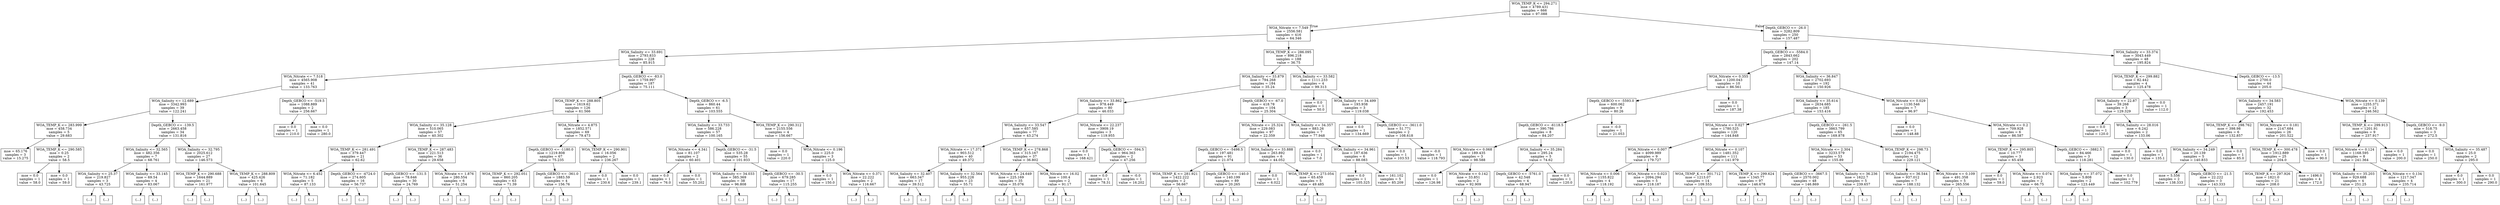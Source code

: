 digraph Tree {
node [shape=box] ;
0 [label="WOA_TEMP_K <= 294.271\nmse = 4789.431\nsamples = 666\nvalue = 97.088"] ;
1 [label="WOA_Nitrate <= 7.549\nmse = 2556.581\nsamples = 416\nvalue = 64.346"] ;
0 -> 1 [labeldistance=2.5, labelangle=45, headlabel="True"] ;
2 [label="WOA_Salinity <= 33.691\nmse = 2793.833\nsamples = 228\nvalue = 85.915"] ;
1 -> 2 ;
3 [label="WOA_Nitrate <= 7.518\nmse = 4565.908\nsamples = 41\nvalue = 133.763"] ;
2 -> 3 ;
4 [label="WOA_Salinity <= 12.689\nmse = 3342.993\nsamples = 39\nvalue = 122.241"] ;
3 -> 4 ;
5 [label="WOA_TEMP_K <= 283.999\nmse = 458.734\nsamples = 5\nvalue = 29.683"] ;
4 -> 5 ;
6 [label="mse = 65.176\nsamples = 3\nvalue = 15.275"] ;
5 -> 6 ;
7 [label="WOA_TEMP_K <= 290.585\nmse = 0.25\nsamples = 2\nvalue = 58.5"] ;
5 -> 7 ;
8 [label="mse = 0.0\nsamples = 1\nvalue = 58.0"] ;
7 -> 8 ;
9 [label="mse = 0.0\nsamples = 1\nvalue = 59.0"] ;
7 -> 9 ;
10 [label="Depth_GEBCO <= -139.5\nmse = 2663.458\nsamples = 34\nvalue = 131.816"] ;
4 -> 10 ;
11 [label="WOA_Salinity <= 32.565\nmse = 482.356\nsamples = 7\nvalue = 68.761"] ;
10 -> 11 ;
12 [label="WOA_Salinity <= 25.37\nmse = 219.827\nsamples = 3\nvalue = 43.725"] ;
11 -> 12 ;
13 [label="(...)"] ;
12 -> 13 ;
16 [label="(...)"] ;
12 -> 16 ;
17 [label="WOA_Salinity <= 33.145\nmse = 69.54\nsamples = 4\nvalue = 83.067"] ;
11 -> 17 ;
18 [label="(...)"] ;
17 -> 18 ;
19 [label="(...)"] ;
17 -> 19 ;
22 [label="WOA_Salinity <= 32.795\nmse = 2025.612\nsamples = 27\nvalue = 146.573"] ;
10 -> 22 ;
23 [label="WOA_TEMP_K <= 290.688\nmse = 1644.889\nsamples = 21\nvalue = 161.977"] ;
22 -> 23 ;
24 [label="(...)"] ;
23 -> 24 ;
43 [label="(...)"] ;
23 -> 43 ;
60 [label="WOA_TEMP_K <= 288.809\nmse = 425.426\nsamples = 6\nvalue = 101.645"] ;
22 -> 60 ;
61 [label="(...)"] ;
60 -> 61 ;
66 [label="(...)"] ;
60 -> 66 ;
71 [label="Depth_GEBCO <= -519.5\nmse = 1088.889\nsamples = 2\nvalue = 256.667"] ;
3 -> 71 ;
72 [label="mse = 0.0\nsamples = 1\nvalue = 210.0"] ;
71 -> 72 ;
73 [label="mse = 0.0\nsamples = 1\nvalue = 280.0"] ;
71 -> 73 ;
74 [label="Depth_GEBCO <= -83.0\nmse = 1759.997\nsamples = 187\nvalue = 75.111"] ;
2 -> 74 ;
75 [label="WOA_TEMP_K <= 288.805\nmse = 1619.62\nsamples = 126\nvalue = 61.566"] ;
74 -> 75 ;
76 [label="WOA_Salinity <= 35.128\nmse = 510.065\nsamples = 57\nvalue = 40.302"] ;
75 -> 76 ;
77 [label="WOA_TEMP_K <= 281.491\nmse = 379.447\nsamples = 21\nvalue = 62.62"] ;
76 -> 77 ;
78 [label="WOA_Nitrate <= 6.452\nmse = 71.182\nsamples = 5\nvalue = 87.133"] ;
77 -> 78 ;
79 [label="(...)"] ;
78 -> 79 ;
82 [label="(...)"] ;
78 -> 82 ;
87 [label="Depth_GEBCO <= -4724.0\nmse = 274.605\nsamples = 16\nvalue = 56.737"] ;
77 -> 87 ;
88 [label="(...)"] ;
87 -> 88 ;
95 [label="(...)"] ;
87 -> 95 ;
118 [label="WOA_TEMP_K <= 287.483\nmse = 221.513\nsamples = 36\nvalue = 29.658"] ;
76 -> 118 ;
119 [label="Depth_GEBCO <= -131.5\nmse = 78.646\nsamples = 30\nvalue = 24.769"] ;
118 -> 119 ;
120 [label="(...)"] ;
119 -> 120 ;
147 [label="(...)"] ;
119 -> 147 ;
152 [label="WOA_Nitrate <= 1.876\nmse = 280.554\nsamples = 6\nvalue = 51.254"] ;
118 -> 152 ;
153 [label="(...)"] ;
152 -> 153 ;
160 [label="(...)"] ;
152 -> 160 ;
163 [label="WOA_Nitrate <= 4.875\nmse = 1852.571\nsamples = 69\nvalue = 79.473"] ;
75 -> 163 ;
164 [label="Depth_GEBCO <= -1180.0\nmse = 1219.808\nsamples = 67\nvalue = 75.235"] ;
163 -> 164 ;
165 [label="WOA_TEMP_K <= 292.051\nmse = 860.205\nsamples = 63\nvalue = 71.39"] ;
164 -> 165 ;
166 [label="(...)"] ;
165 -> 166 ;
219 [label="(...)"] ;
165 -> 219 ;
270 [label="Depth_GEBCO <= -361.0\nmse = 1883.59\nsamples = 4\nvalue = 156.76"] ;
164 -> 270 ;
271 [label="(...)"] ;
270 -> 271 ;
272 [label="(...)"] ;
270 -> 272 ;
277 [label="WOA_TEMP_K <= 290.901\nmse = 16.056\nsamples = 2\nvalue = 236.267"] ;
163 -> 277 ;
278 [label="mse = 0.0\nsamples = 1\nvalue = 230.6"] ;
277 -> 278 ;
279 [label="mse = 0.0\nsamples = 1\nvalue = 239.1"] ;
277 -> 279 ;
280 [label="Depth_GEBCO <= -6.5\nmse = 860.44\nsamples = 61\nvalue = 103.555"] ;
74 -> 280 ;
281 [label="WOA_Salinity <= 33.733\nmse = 586.228\nsamples = 57\nvalue = 100.165"] ;
280 -> 281 ;
282 [label="WOA_Nitrate <= 4.341\nmse = 81.107\nsamples = 2\nvalue = 60.401"] ;
281 -> 282 ;
283 [label="mse = 0.0\nsamples = 1\nvalue = 76.0"] ;
282 -> 283 ;
284 [label="mse = 0.0\nsamples = 1\nvalue = 55.202"] ;
282 -> 284 ;
285 [label="Depth_GEBCO <= -31.5\nmse = 535.28\nsamples = 55\nvalue = 101.933"] ;
281 -> 285 ;
286 [label="WOA_Salinity <= 34.033\nmse = 385.369\nsamples = 38\nvalue = 96.808"] ;
285 -> 286 ;
287 [label="(...)"] ;
286 -> 287 ;
294 [label="(...)"] ;
286 -> 294 ;
345 [label="Depth_GEBCO <= -30.5\nmse = 679.285\nsamples = 17\nvalue = 115.255"] ;
285 -> 345 ;
346 [label="(...)"] ;
345 -> 346 ;
349 [label="(...)"] ;
345 -> 349 ;
370 [label="WOA_TEMP_K <= 290.312\nmse = 2155.556\nsamples = 4\nvalue = 156.667"] ;
280 -> 370 ;
371 [label="mse = 0.0\nsamples = 1\nvalue = 220.0"] ;
370 -> 371 ;
372 [label="WOA_Nitrate <= 0.196\nmse = 225.0\nsamples = 3\nvalue = 125.0"] ;
370 -> 372 ;
373 [label="mse = 0.0\nsamples = 1\nvalue = 150.0"] ;
372 -> 373 ;
374 [label="WOA_Nitrate <= 0.371\nmse = 22.222\nsamples = 2\nvalue = 116.667"] ;
372 -> 374 ;
375 [label="(...)"] ;
374 -> 375 ;
376 [label="(...)"] ;
374 -> 376 ;
377 [label="WOA_TEMP_K <= 286.095\nmse = 896.218\nsamples = 188\nvalue = 36.75"] ;
1 -> 377 ;
378 [label="WOA_Salinity <= 33.879\nmse = 794.268\nsamples = 184\nvalue = 35.24"] ;
377 -> 378 ;
379 [label="WOA_Salinity <= 33.862\nmse = 978.449\nsamples = 80\nvalue = 46.033"] ;
378 -> 379 ;
380 [label="WOA_Salinity <= 33.547\nmse = 657.585\nsamples = 77\nvalue = 43.274"] ;
379 -> 380 ;
381 [label="WOA_Nitrate <= 17.371\nmse = 903.512\nsamples = 40\nvalue = 49.372"] ;
380 -> 381 ;
382 [label="WOA_Salinity <= 32.407\nmse = 663.347\nsamples = 17\nvalue = 39.512"] ;
381 -> 382 ;
383 [label="(...)"] ;
382 -> 383 ;
384 [label="(...)"] ;
382 -> 384 ;
389 [label="WOA_Salinity <= 32.564\nmse = 955.228\nsamples = 23\nvalue = 55.71"] ;
381 -> 389 ;
390 [label="(...)"] ;
389 -> 390 ;
391 [label="(...)"] ;
389 -> 391 ;
414 [label="WOA_TEMP_K <= 278.868\nmse = 315.167\nsamples = 37\nvalue = 36.802"] ;
380 -> 414 ;
415 [label="WOA_Nitrate <= 24.649\nmse = 225.169\nsamples = 35\nvalue = 35.076"] ;
414 -> 415 ;
416 [label="(...)"] ;
415 -> 416 ;
451 [label="(...)"] ;
415 -> 451 ;
482 [label="WOA_Nitrate <= 16.02\nmse = 100.4\nsamples = 2\nvalue = 91.17"] ;
414 -> 482 ;
483 [label="(...)"] ;
482 -> 483 ;
484 [label="(...)"] ;
482 -> 484 ;
485 [label="WOA_Nitrate <= 22.237\nmse = 3909.19\nsamples = 3\nvalue = 119.955"] ;
379 -> 485 ;
486 [label="mse = 0.0\nsamples = 1\nvalue = 168.421"] ;
485 -> 486 ;
487 [label="Depth_GEBCO <= -594.5\nmse = 964.363\nsamples = 2\nvalue = 47.256"] ;
485 -> 487 ;
488 [label="mse = 0.0\nsamples = 1\nvalue = 78.31"] ;
487 -> 488 ;
489 [label="mse = -0.0\nsamples = 1\nvalue = 16.202"] ;
487 -> 489 ;
490 [label="Depth_GEBCO <= -67.0\nmse = 418.78\nsamples = 104\nvalue = 25.304"] ;
378 -> 490 ;
491 [label="WOA_Nitrate <= 25.324\nmse = 229.083\nsamples = 97\nvalue = 22.359"] ;
490 -> 491 ;
492 [label="Depth_GEBCO <= -5498.5\nmse = 197.481\nsamples = 91\nvalue = 21.074"] ;
491 -> 492 ;
493 [label="WOA_TEMP_K <= 281.921\nmse = 1422.222\nsamples = 2\nvalue = 56.667"] ;
492 -> 493 ;
494 [label="(...)"] ;
493 -> 494 ;
495 [label="(...)"] ;
493 -> 495 ;
496 [label="Depth_GEBCO <= -140.0\nmse = 140.199\nsamples = 89\nvalue = 20.265"] ;
492 -> 496 ;
497 [label="(...)"] ;
496 -> 497 ;
612 [label="(...)"] ;
496 -> 612 ;
627 [label="WOA_Salinity <= 33.888\nmse = 263.892\nsamples = 6\nvalue = 44.052"] ;
491 -> 627 ;
628 [label="mse = 0.0\nsamples = 1\nvalue = 6.022"] ;
627 -> 628 ;
629 [label="WOA_TEMP_K <= 273.054\nmse = 65.459\nsamples = 5\nvalue = 49.485"] ;
627 -> 629 ;
630 [label="(...)"] ;
629 -> 630 ;
633 [label="(...)"] ;
629 -> 633 ;
638 [label="WOA_Salinity <= 34.357\nmse = 883.26\nsamples = 7\nvalue = 77.948"] ;
490 -> 638 ;
639 [label="mse = 0.0\nsamples = 1\nvalue = 7.0"] ;
638 -> 639 ;
640 [label="WOA_Salinity <= 34.961\nmse = 187.636\nsamples = 6\nvalue = 88.083"] ;
638 -> 640 ;
641 [label="mse = 0.0\nsamples = 1\nvalue = 105.325"] ;
640 -> 641 ;
642 [label="mse = 161.102\nsamples = 5\nvalue = 85.209"] ;
640 -> 642 ;
643 [label="WOA_Salinity <= 33.582\nmse = 1111.233\nsamples = 4\nvalue = 99.313"] ;
377 -> 643 ;
644 [label="mse = 0.0\nsamples = 1\nvalue = 50.0"] ;
643 -> 644 ;
645 [label="WOA_Salinity <= 34.499\nmse = 193.938\nsamples = 3\nvalue = 119.038"] ;
643 -> 645 ;
646 [label="mse = 0.0\nsamples = 1\nvalue = 134.669"] ;
645 -> 646 ;
647 [label="Depth_GEBCO <= -3611.0\nmse = 51.771\nsamples = 2\nvalue = 108.618"] ;
645 -> 647 ;
648 [label="mse = 0.0\nsamples = 1\nvalue = 103.53"] ;
647 -> 648 ;
649 [label="mse = -0.0\nsamples = 1\nvalue = 118.793"] ;
647 -> 649 ;
650 [label="Depth_GEBCO <= -26.0\nmse = 3282.809\nsamples = 250\nvalue = 157.487"] ;
0 -> 650 [labeldistance=2.5, labelangle=-45, headlabel="False"] ;
651 [label="Depth_GEBCO <= -5584.0\nmse = 2843.662\nsamples = 202\nvalue = 147.14"] ;
650 -> 651 ;
652 [label="WOA_Nitrate <= 0.355\nmse = 1200.043\nsamples = 10\nvalue = 86.561"] ;
651 -> 652 ;
653 [label="Depth_GEBCO <= -5593.0\nmse = 600.062\nsamples = 9\nvalue = 80.26"] ;
652 -> 653 ;
654 [label="Depth_GEBCO <= -6118.5\nmse = 390.786\nsamples = 8\nvalue = 84.207"] ;
653 -> 654 ;
655 [label="WOA_Nitrate <= 0.068\nmse = 189.435\nsamples = 3\nvalue = 98.588"] ;
654 -> 655 ;
656 [label="mse = 0.0\nsamples = 1\nvalue = 126.98"] ;
655 -> 656 ;
657 [label="WOA_Nitrate <= 0.142\nmse = 33.851\nsamples = 2\nvalue = 92.909"] ;
655 -> 657 ;
658 [label="(...)"] ;
657 -> 658 ;
659 [label="(...)"] ;
657 -> 659 ;
660 [label="WOA_Salinity <= 35.284\nmse = 295.24\nsamples = 5\nvalue = 74.62"] ;
654 -> 660 ;
661 [label="Depth_GEBCO <= -5761.0\nmse = 42.548\nsamples = 4\nvalue = 68.947"] ;
660 -> 661 ;
662 [label="(...)"] ;
661 -> 662 ;
663 [label="(...)"] ;
661 -> 663 ;
664 [label="mse = 0.0\nsamples = 1\nvalue = 120.0"] ;
660 -> 664 ;
665 [label="mse = -0.0\nsamples = 1\nvalue = 21.053"] ;
653 -> 665 ;
666 [label="mse = 0.0\nsamples = 1\nvalue = 187.38"] ;
652 -> 666 ;
667 [label="WOA_Salinity <= 36.847\nmse = 2702.693\nsamples = 192\nvalue = 150.926"] ;
651 -> 667 ;
668 [label="WOA_Salinity <= 35.614\nmse = 2634.685\nsamples = 185\nvalue = 153.416"] ;
667 -> 668 ;
669 [label="WOA_Nitrate <= 0.027\nmse = 1780.525\nsamples = 120\nvalue = 144.848"] ;
668 -> 669 ;
670 [label="WOA_Nitrate <= 0.007\nmse = 4099.989\nsamples = 9\nvalue = 179.727"] ;
669 -> 670 ;
671 [label="WOA_Nitrate <= 0.006\nmse = 1155.822\nsamples = 4\nvalue = 118.192"] ;
670 -> 671 ;
672 [label="(...)"] ;
671 -> 672 ;
677 [label="(...)"] ;
671 -> 677 ;
678 [label="WOA_Nitrate <= 0.023\nmse = 2094.294\nsamples = 5\nvalue = 218.187"] ;
670 -> 678 ;
679 [label="(...)"] ;
678 -> 679 ;
684 [label="(...)"] ;
678 -> 684 ;
685 [label="WOA_Nitrate <= 0.107\nmse = 1481.352\nsamples = 111\nvalue = 141.979"] ;
669 -> 685 ;
686 [label="WOA_TEMP_K <= 301.712\nmse = 1213.07\nsamples = 14\nvalue = 109.553"] ;
685 -> 686 ;
687 [label="(...)"] ;
686 -> 687 ;
710 [label="(...)"] ;
686 -> 710 ;
711 [label="WOA_TEMP_K <= 299.624\nmse = 1345.77\nsamples = 97\nvalue = 146.678"] ;
685 -> 711 ;
712 [label="(...)"] ;
711 -> 712 ;
829 [label="(...)"] ;
711 -> 829 ;
876 [label="Depth_GEBCO <= -261.5\nmse = 3863.799\nsamples = 65\nvalue = 169.878"] ;
668 -> 876 ;
877 [label="WOA_Nitrate <= 2.304\nmse = 3233.579\nsamples = 53\nvalue = 155.89"] ;
876 -> 877 ;
878 [label="Depth_GEBCO <= -3667.5\nmse = 2570.002\nsamples = 48\nvalue = 146.869"] ;
877 -> 878 ;
879 [label="(...)"] ;
878 -> 879 ;
930 [label="(...)"] ;
878 -> 930 ;
959 [label="WOA_Salinity <= 36.236\nmse = 1622.7\nsamples = 5\nvalue = 239.657"] ;
877 -> 959 ;
960 [label="(...)"] ;
959 -> 960 ;
967 [label="(...)"] ;
959 -> 967 ;
968 [label="WOA_TEMP_K <= 298.73\nmse = 2194.475\nsamples = 12\nvalue = 229.121"] ;
876 -> 968 ;
969 [label="WOA_Salinity <= 36.544\nmse = 937.012\nsamples = 7\nvalue = 188.132"] ;
968 -> 969 ;
970 [label="(...)"] ;
969 -> 970 ;
975 [label="(...)"] ;
969 -> 975 ;
978 [label="WOA_Nitrate <= 0.109\nmse = 491.358\nsamples = 5\nvalue = 265.556"] ;
968 -> 978 ;
979 [label="(...)"] ;
978 -> 979 ;
984 [label="(...)"] ;
978 -> 984 ;
985 [label="WOA_Nitrate <= 0.029\nmse = 1130.546\nsamples = 7\nvalue = 96.97"] ;
667 -> 985 ;
986 [label="mse = 0.0\nsamples = 1\nvalue = 148.88"] ;
985 -> 986 ;
987 [label="WOA_Nitrate <= 0.2\nmse = 709.928\nsamples = 6\nvalue = 86.587"] ;
985 -> 987 ;
988 [label="WOA_TEMP_K <= 295.805\nmse = 10.777\nsamples = 3\nvalue = 65.458"] ;
987 -> 988 ;
989 [label="mse = 0.0\nsamples = 1\nvalue = 59.0"] ;
988 -> 989 ;
990 [label="WOA_Nitrate <= 0.074\nmse = 2.923\nsamples = 2\nvalue = 66.75"] ;
988 -> 990 ;
991 [label="(...)"] ;
990 -> 991 ;
992 [label="(...)"] ;
990 -> 992 ;
993 [label="Depth_GEBCO <= -3882.5\nmse = 84.466\nsamples = 3\nvalue = 118.281"] ;
987 -> 993 ;
994 [label="WOA_Salinity <= 37.072\nmse = 5.808\nsamples = 2\nvalue = 123.449"] ;
993 -> 994 ;
995 [label="(...)"] ;
994 -> 995 ;
996 [label="(...)"] ;
994 -> 996 ;
997 [label="mse = 0.0\nsamples = 1\nvalue = 102.779"] ;
993 -> 997 ;
998 [label="WOA_Salinity <= 33.374\nmse = 3043.449\nsamples = 48\nvalue = 195.824"] ;
650 -> 998 ;
999 [label="WOA_TEMP_K <= 299.882\nmse = 82.442\nsamples = 4\nvalue = 125.478"] ;
998 -> 999 ;
1000 [label="WOA_Salinity <= 22.87\nmse = 39.268\nsamples = 3\nvalue = 129.329"] ;
999 -> 1000 ;
1001 [label="mse = 0.0\nsamples = 1\nvalue = 120.0"] ;
1000 -> 1001 ;
1002 [label="WOA_Salinity <= 28.016\nmse = 6.242\nsamples = 2\nvalue = 133.06"] ;
1000 -> 1002 ;
1003 [label="mse = 0.0\nsamples = 1\nvalue = 130.0"] ;
1002 -> 1003 ;
1004 [label="mse = 0.0\nsamples = 1\nvalue = 135.1"] ;
1002 -> 1004 ;
1005 [label="mse = 0.0\nsamples = 1\nvalue = 112.0"] ;
999 -> 1005 ;
1006 [label="Depth_GEBCO <= -13.5\nmse = 2700.0\nsamples = 44\nvalue = 205.0"] ;
998 -> 1006 ;
1007 [label="WOA_Salinity <= 34.583\nmse = 2457.191\nsamples = 32\nvalue = 192.453"] ;
1006 -> 1007 ;
1008 [label="WOA_TEMP_K <= 298.762\nmse = 398.98\nsamples = 6\nvalue = 132.857"] ;
1007 -> 1008 ;
1009 [label="WOA_Salinity <= 34.249\nmse = 20.139\nsamples = 5\nvalue = 140.833"] ;
1008 -> 1009 ;
1010 [label="mse = 5.556\nsamples = 2\nvalue = 138.333"] ;
1009 -> 1010 ;
1011 [label="Depth_GEBCO <= -21.5\nmse = 22.222\nsamples = 3\nvalue = 143.333"] ;
1009 -> 1011 ;
1012 [label="(...)"] ;
1011 -> 1012 ;
1013 [label="(...)"] ;
1011 -> 1013 ;
1014 [label="mse = 0.0\nsamples = 1\nvalue = 85.0"] ;
1008 -> 1014 ;
1015 [label="WOA_Nitrate <= 0.181\nmse = 2147.684\nsamples = 26\nvalue = 201.522"] ;
1007 -> 1015 ;
1016 [label="WOA_TEMP_K <= 300.478\nmse = 1912.889\nsamples = 25\nvalue = 204.0"] ;
1015 -> 1016 ;
1017 [label="WOA_TEMP_K <= 297.926\nmse = 1821.0\nsamples = 21\nvalue = 208.0"] ;
1016 -> 1017 ;
1018 [label="(...)"] ;
1017 -> 1018 ;
1021 [label="(...)"] ;
1017 -> 1021 ;
1030 [label="mse = 1496.0\nsamples = 4\nvalue = 172.0"] ;
1016 -> 1030 ;
1031 [label="mse = 0.0\nsamples = 1\nvalue = 90.0"] ;
1015 -> 1031 ;
1032 [label="WOA_Nitrate <= 0.139\nmse = 1255.371\nsamples = 12\nvalue = 246.562"] ;
1006 -> 1032 ;
1033 [label="WOA_TEMP_K <= 299.913\nmse = 1201.91\nsamples = 9\nvalue = 237.917"] ;
1032 -> 1033 ;
1034 [label="WOA_Nitrate <= 0.124\nmse = 1168.595\nsamples = 8\nvalue = 241.364"] ;
1033 -> 1034 ;
1035 [label="WOA_Salinity <= 35.203\nmse = 929.688\nsamples = 4\nvalue = 251.25"] ;
1034 -> 1035 ;
1036 [label="(...)"] ;
1035 -> 1036 ;
1037 [label="(...)"] ;
1035 -> 1037 ;
1038 [label="WOA_Nitrate <= 0.134\nmse = 1217.347\nsamples = 4\nvalue = 235.714"] ;
1034 -> 1038 ;
1039 [label="(...)"] ;
1038 -> 1039 ;
1040 [label="(...)"] ;
1038 -> 1040 ;
1041 [label="mse = 0.0\nsamples = 1\nvalue = 200.0"] ;
1033 -> 1041 ;
1042 [label="Depth_GEBCO <= -9.0\nmse = 518.75\nsamples = 3\nvalue = 272.5"] ;
1032 -> 1042 ;
1043 [label="mse = 0.0\nsamples = 1\nvalue = 250.0"] ;
1042 -> 1043 ;
1044 [label="WOA_Salinity <= 35.487\nmse = 25.0\nsamples = 2\nvalue = 295.0"] ;
1042 -> 1044 ;
1045 [label="mse = 0.0\nsamples = 1\nvalue = 300.0"] ;
1044 -> 1045 ;
1046 [label="mse = 0.0\nsamples = 1\nvalue = 290.0"] ;
1044 -> 1046 ;
}
